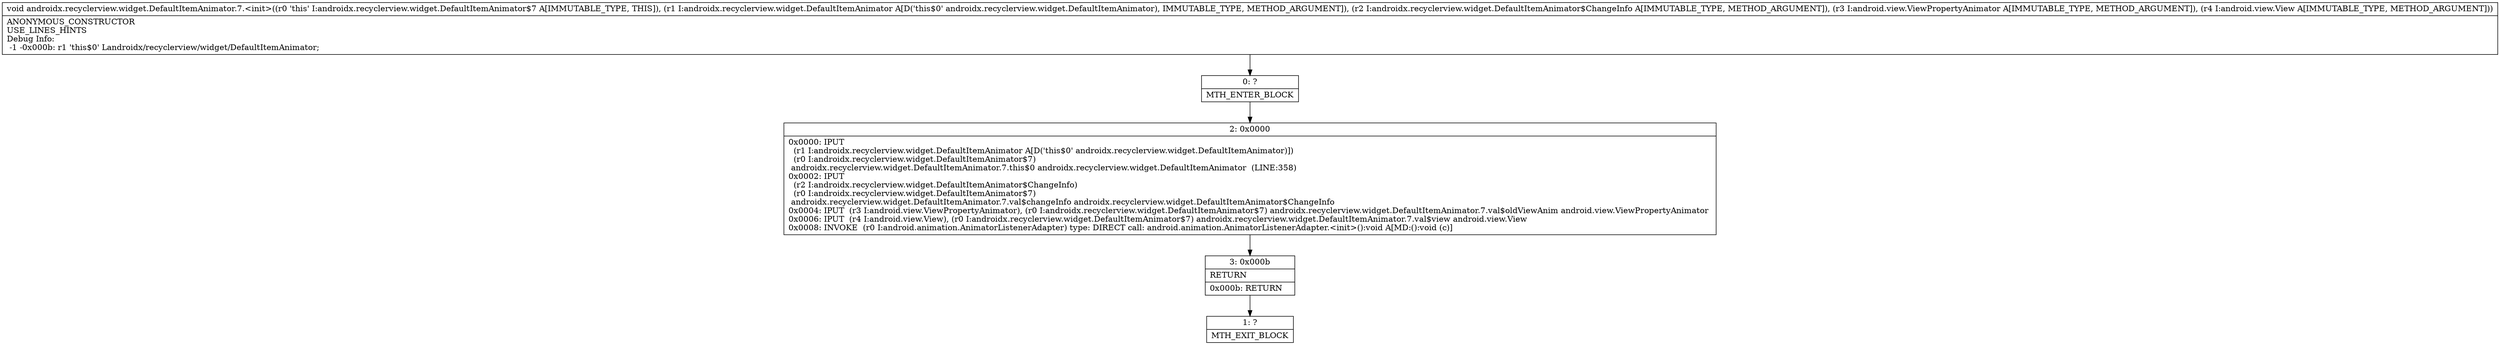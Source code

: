 digraph "CFG forandroidx.recyclerview.widget.DefaultItemAnimator.7.\<init\>(Landroidx\/recyclerview\/widget\/DefaultItemAnimator;Landroidx\/recyclerview\/widget\/DefaultItemAnimator$ChangeInfo;Landroid\/view\/ViewPropertyAnimator;Landroid\/view\/View;)V" {
Node_0 [shape=record,label="{0\:\ ?|MTH_ENTER_BLOCK\l}"];
Node_2 [shape=record,label="{2\:\ 0x0000|0x0000: IPUT  \l  (r1 I:androidx.recyclerview.widget.DefaultItemAnimator A[D('this$0' androidx.recyclerview.widget.DefaultItemAnimator)])\l  (r0 I:androidx.recyclerview.widget.DefaultItemAnimator$7)\l androidx.recyclerview.widget.DefaultItemAnimator.7.this$0 androidx.recyclerview.widget.DefaultItemAnimator  (LINE:358)\l0x0002: IPUT  \l  (r2 I:androidx.recyclerview.widget.DefaultItemAnimator$ChangeInfo)\l  (r0 I:androidx.recyclerview.widget.DefaultItemAnimator$7)\l androidx.recyclerview.widget.DefaultItemAnimator.7.val$changeInfo androidx.recyclerview.widget.DefaultItemAnimator$ChangeInfo \l0x0004: IPUT  (r3 I:android.view.ViewPropertyAnimator), (r0 I:androidx.recyclerview.widget.DefaultItemAnimator$7) androidx.recyclerview.widget.DefaultItemAnimator.7.val$oldViewAnim android.view.ViewPropertyAnimator \l0x0006: IPUT  (r4 I:android.view.View), (r0 I:androidx.recyclerview.widget.DefaultItemAnimator$7) androidx.recyclerview.widget.DefaultItemAnimator.7.val$view android.view.View \l0x0008: INVOKE  (r0 I:android.animation.AnimatorListenerAdapter) type: DIRECT call: android.animation.AnimatorListenerAdapter.\<init\>():void A[MD:():void (c)]\l}"];
Node_3 [shape=record,label="{3\:\ 0x000b|RETURN\l|0x000b: RETURN   \l}"];
Node_1 [shape=record,label="{1\:\ ?|MTH_EXIT_BLOCK\l}"];
MethodNode[shape=record,label="{void androidx.recyclerview.widget.DefaultItemAnimator.7.\<init\>((r0 'this' I:androidx.recyclerview.widget.DefaultItemAnimator$7 A[IMMUTABLE_TYPE, THIS]), (r1 I:androidx.recyclerview.widget.DefaultItemAnimator A[D('this$0' androidx.recyclerview.widget.DefaultItemAnimator), IMMUTABLE_TYPE, METHOD_ARGUMENT]), (r2 I:androidx.recyclerview.widget.DefaultItemAnimator$ChangeInfo A[IMMUTABLE_TYPE, METHOD_ARGUMENT]), (r3 I:android.view.ViewPropertyAnimator A[IMMUTABLE_TYPE, METHOD_ARGUMENT]), (r4 I:android.view.View A[IMMUTABLE_TYPE, METHOD_ARGUMENT]))  | ANONYMOUS_CONSTRUCTOR\lUSE_LINES_HINTS\lDebug Info:\l  \-1 \-0x000b: r1 'this$0' Landroidx\/recyclerview\/widget\/DefaultItemAnimator;\l}"];
MethodNode -> Node_0;Node_0 -> Node_2;
Node_2 -> Node_3;
Node_3 -> Node_1;
}

